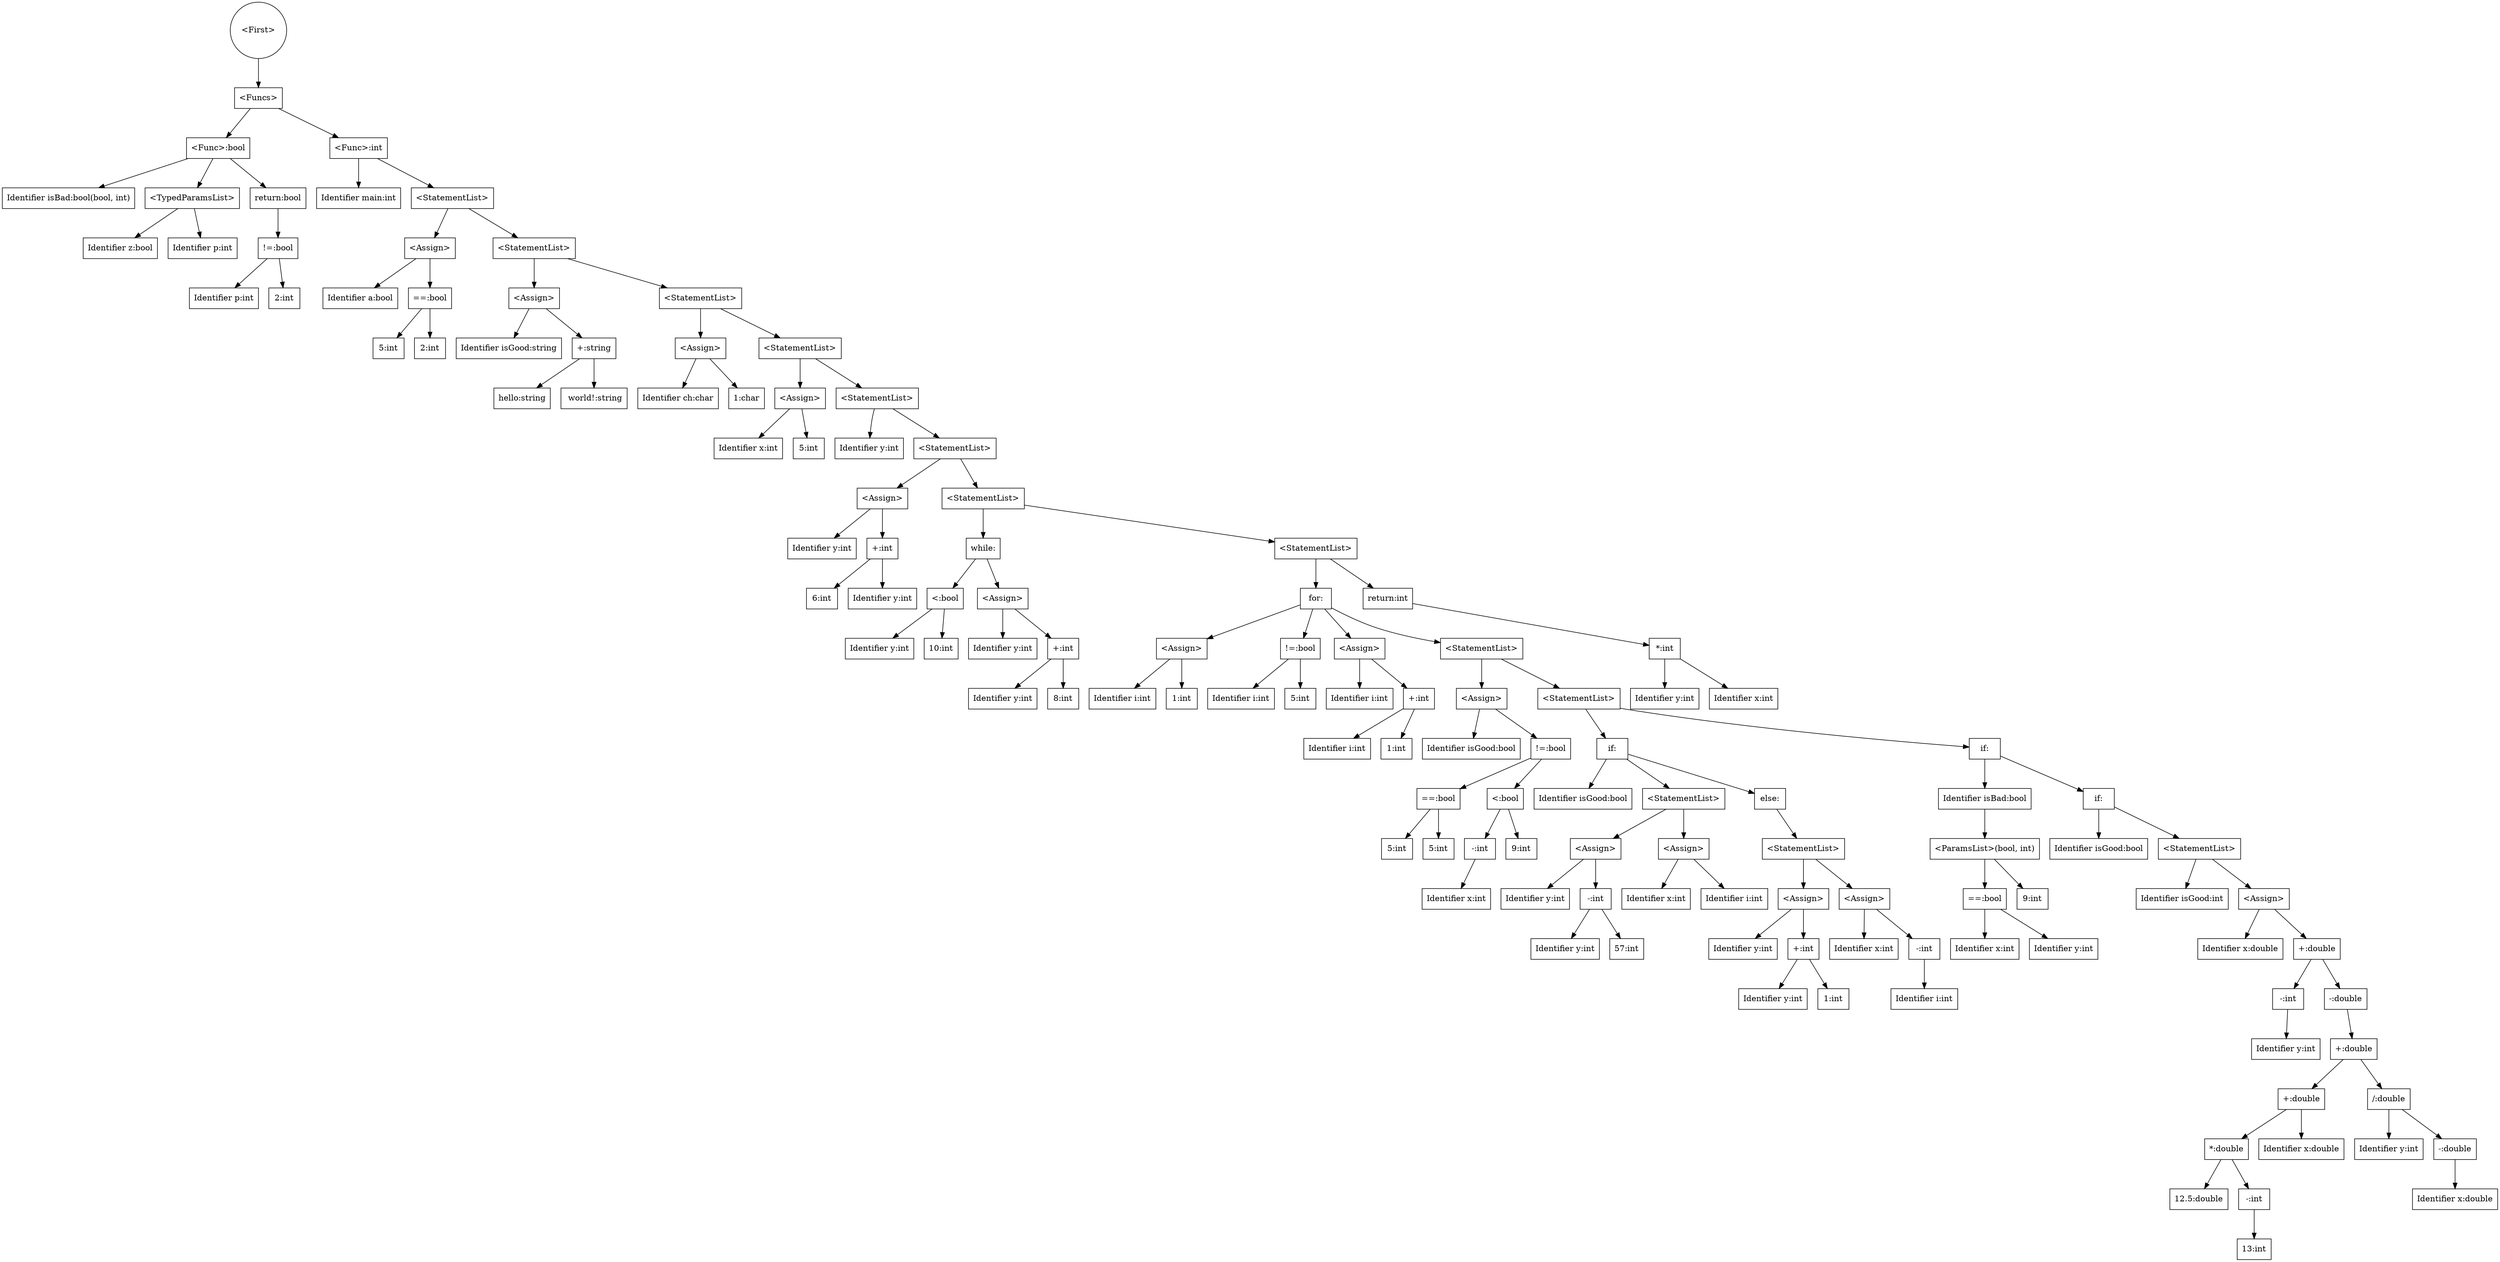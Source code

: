digraph G{
464 [shape="circle"label="<First>"];
464->463 [label=" "];
463 [shape="box"label="<Funcs>"];
463->31 [label=" "];
31 [shape="box"label="<Func>:bool"];
31->2 [label=" "];
2 [shape="box"label="Identifier isBad:bool(bool, int)"];
31->12 [label=" "];
12 [shape="box"label="<TypedParamsList>"];
12->6 [label=" "];
6 [shape="box"label="Identifier z:bool"];
12->10 [label=" "];
10 [shape="box"label="Identifier p:int"];
31->28 [label=" "];
28 [shape="box"label="return:bool"];
28->25 [label=" "];
25 [shape="box"label="!=:bool"];
25->16 [label=" "];
16 [shape="box"label="Identifier p:int"];
25->21 [label=" "];
21 [shape="box"label="2:int"];
463->461 [label=" "];
461 [shape="box"label="<Func>:int"];
461->34 [label=" "];
34 [shape="box"label="Identifier main:int"];
461->459 [label=" "];
459 [shape="box"label="<StatementList>"];
459->54 [label=" "];
54 [shape="box"label="<Assign>"];
54->40 [label=" "];
40 [shape="box"label="Identifier a:bool"];
54->52 [label=" "];
52 [shape="box"label="==:bool"];
52->42 [label=" "];
42 [shape="box"label="5:int"];
52->48 [label=" "];
48 [shape="box"label="2:int"];
459->458 [label=" "];
458 [shape="box"label="<StatementList>"];
458->73 [label=" "];
73 [shape="box"label="<Assign>"];
73->59 [label=" "];
59 [shape="box"label="Identifier isGood:string"];
73->71 [label=" "];
71 [shape="box"label="+:string"];
71->61 [label=" "];
61 [shape="box"label="hello:string"];
71->67 [label=" "];
67 [shape="box"label=" world!:string"];
458->457 [label=" "];
457 [shape="box"label="<StatementList>"];
457->86 [label=" "];
86 [shape="box"label="<Assign>"];
86->78 [label=" "];
78 [shape="box"label="Identifier ch:char"];
86->80 [label=" "];
80 [shape="box"label="1:char"];
457->456 [label=" "];
456 [shape="box"label="<StatementList>"];
456->99 [label=" "];
99 [shape="box"label="<Assign>"];
99->91 [label=" "];
91 [shape="box"label="Identifier x:int"];
99->93 [label=" "];
93 [shape="box"label="5:int"];
456->455 [label=" "];
455 [shape="box"label="<StatementList>"];
455->104 [label=" "];
104 [shape="box"label="Identifier y:int"];
455->454 [label=" "];
454 [shape="box"label="<StatementList>"];
454->121 [label=" "];
121 [shape="box"label="<Assign>"];
121->108 [label=" "];
108 [shape="box"label="Identifier y:int"];
121->119 [label=" "];
119 [shape="box"label="+:int"];
119->110 [label=" "];
110 [shape="box"label="6:int"];
119->116 [label=" "];
116 [shape="box"label="Identifier y:int"];
454->453 [label=" "];
453 [shape="box"label="<StatementList>"];
453->157 [label=" "];
157 [shape="box"label="while:"];
157->135 [label=" "];
135 [shape="box"label="<:bool"];
135->126 [label=" "];
126 [shape="box"label="Identifier y:int"];
135->131 [label=" "];
131 [shape="box"label="10:int"];
157->152 [label=" "];
152 [shape="box"label="<Assign>"];
152->139 [label=" "];
139 [shape="box"label="Identifier y:int"];
152->150 [label=" "];
150 [shape="box"label="+:int"];
150->141 [label=" "];
141 [shape="box"label="Identifier y:int"];
150->146 [label=" "];
146 [shape="box"label="8:int"];
453->452 [label=" "];
452 [shape="box"label="<StatementList>"];
452->437 [label=" "];
437 [shape="box"label="for:"];
437->171 [label=" "];
171 [shape="box"label="<Assign>"];
171->163 [label=" "];
163 [shape="box"label="Identifier i:int"];
171->165 [label=" "];
165 [shape="box"label="1:int"];
437->182 [label=" "];
182 [shape="box"label="!=:bool"];
182->173 [label=" "];
173 [shape="box"label="Identifier i:int"];
182->178 [label=" "];
178 [shape="box"label="5:int"];
437->198 [label=" "];
198 [shape="box"label="<Assign>"];
198->185 [label=" "];
185 [shape="box"label="Identifier i:int"];
198->196 [label=" "];
196 [shape="box"label="+:int"];
196->187 [label=" "];
187 [shape="box"label="Identifier i:int"];
196->192 [label=" "];
192 [shape="box"label="1:int"];
437->435 [label=" "];
435 [shape="box"label="<StatementList>"];
435->245 [label=" "];
245 [shape="box"label="<Assign>"];
245->203 [label=" "];
203 [shape="box"label="Identifier isGood:bool"];
245->239 [label=" "];
239 [shape="box"label="!=:bool"];
239->217 [label=" "];
217 [shape="box"label="==:bool"];
217->207 [label=" "];
207 [shape="box"label="5:int"];
217->213 [label=" "];
213 [shape="box"label="5:int"];
239->235 [label=" "];
235 [shape="box"label="<:bool"];
235->227 [label=" "];
227 [shape="box"label="-:int"];
227->225 [label=" "];
225 [shape="box"label="Identifier x:int"];
235->231 [label=" "];
231 [shape="box"label="9:int"];
435->434 [label=" "];
434 [shape="box"label="<StatementList>"];
434->319 [label=" "];
319 [shape="box"label="if:"];
319->250 [label=" "];
250 [shape="box"label="Identifier isGood:bool"];
319->284 [label=" "];
284 [shape="box"label="<StatementList>"];
284->270 [label=" "];
270 [shape="box"label="<Assign>"];
270->257 [label=" "];
257 [shape="box"label="Identifier y:int"];
270->268 [label=" "];
268 [shape="box"label="-:int"];
268->259 [label=" "];
259 [shape="box"label="Identifier y:int"];
268->264 [label=" "];
264 [shape="box"label="57:int"];
284->280 [label=" "];
280 [shape="box"label="<Assign>"];
280->273 [label=" "];
273 [shape="box"label="Identifier x:int"];
280->275 [label=" "];
275 [shape="box"label="Identifier i:int"];
319->286 [label=" "];
286 [shape="box"label="else:"];
286->317 [label=" "];
317 [shape="box"label="<StatementList>"];
317->301 [label=" "];
301 [shape="box"label="<Assign>"];
301->288 [label=" "];
288 [shape="box"label="Identifier y:int"];
301->299 [label=" "];
299 [shape="box"label="+:int"];
299->290 [label=" "];
290 [shape="box"label="Identifier y:int"];
299->295 [label=" "];
295 [shape="box"label="1:int"];
317->313 [label=" "];
313 [shape="box"label="<Assign>"];
313->304 [label=" "];
304 [shape="box"label="Identifier x:int"];
313->309 [label=" "];
309 [shape="box"label="-:int"];
309->307 [label=" "];
307 [shape="box"label="Identifier i:int"];
434->431 [label=" "];
431 [shape="box"label="if:"];
431->343 [label=" "];
343 [shape="box"label="Identifier isBad:bool"];
343->341 [label=" "];
341 [shape="box"label="<ParamsList>(bool, int)"];
341->333 [label=" "];
333 [shape="box"label="==:bool"];
333->325 [label=" "];
325 [shape="box"label="Identifier x:int"];
333->330 [label=" "];
330 [shape="box"label="Identifier y:int"];
341->335 [label=" "];
335 [shape="box"label="9:int"];
431->427 [label=" "];
427 [shape="box"label="if:"];
427->351 [label=" "];
351 [shape="box"label="Identifier isGood:bool"];
427->425 [label=" "];
425 [shape="box"label="<StatementList>"];
425->360 [label=" "];
360 [shape="box"label="Identifier isGood:int"];
425->421 [label=" "];
421 [shape="box"label="<Assign>"];
421->366 [label=" "];
366 [shape="box"label="Identifier x:double"];
421->419 [label=" "];
419 [shape="box"label="+:double"];
419->371 [label=" "];
371 [shape="box"label="-:int"];
371->369 [label=" "];
369 [shape="box"label="Identifier y:int"];
419->417 [label=" "];
417 [shape="box"label="-:double"];
417->414 [label=" "];
414 [shape="box"label="+:double"];
414->398 [label=" "];
398 [shape="box"label="+:double"];
398->388 [label=" "];
388 [shape="box"label="*:double"];
388->378 [label=" "];
378 [shape="box"label="12.5:double"];
388->387 [label=" "];
387 [shape="box"label="-:int"];
387->384 [label=" "];
384 [shape="box"label="13:int"];
398->395 [label=" "];
395 [shape="box"label="Identifier x:double"];
414->409 [label=" "];
409 [shape="box"label="/:double"];
409->401 [label=" "];
401 [shape="box"label="Identifier y:int"];
409->408 [label=" "];
408 [shape="box"label="-:double"];
408->406 [label=" "];
406 [shape="box"label="Identifier x:double"];
452->450 [label=" "];
450 [shape="box"label="return:int"];
450->446 [label=" "];
446 [shape="box"label="*:int"];
446->440 [label=" "];
440 [shape="box"label="Identifier y:int"];
446->444 [label=" "];
444 [shape="box"label="Identifier x:int"];
}
